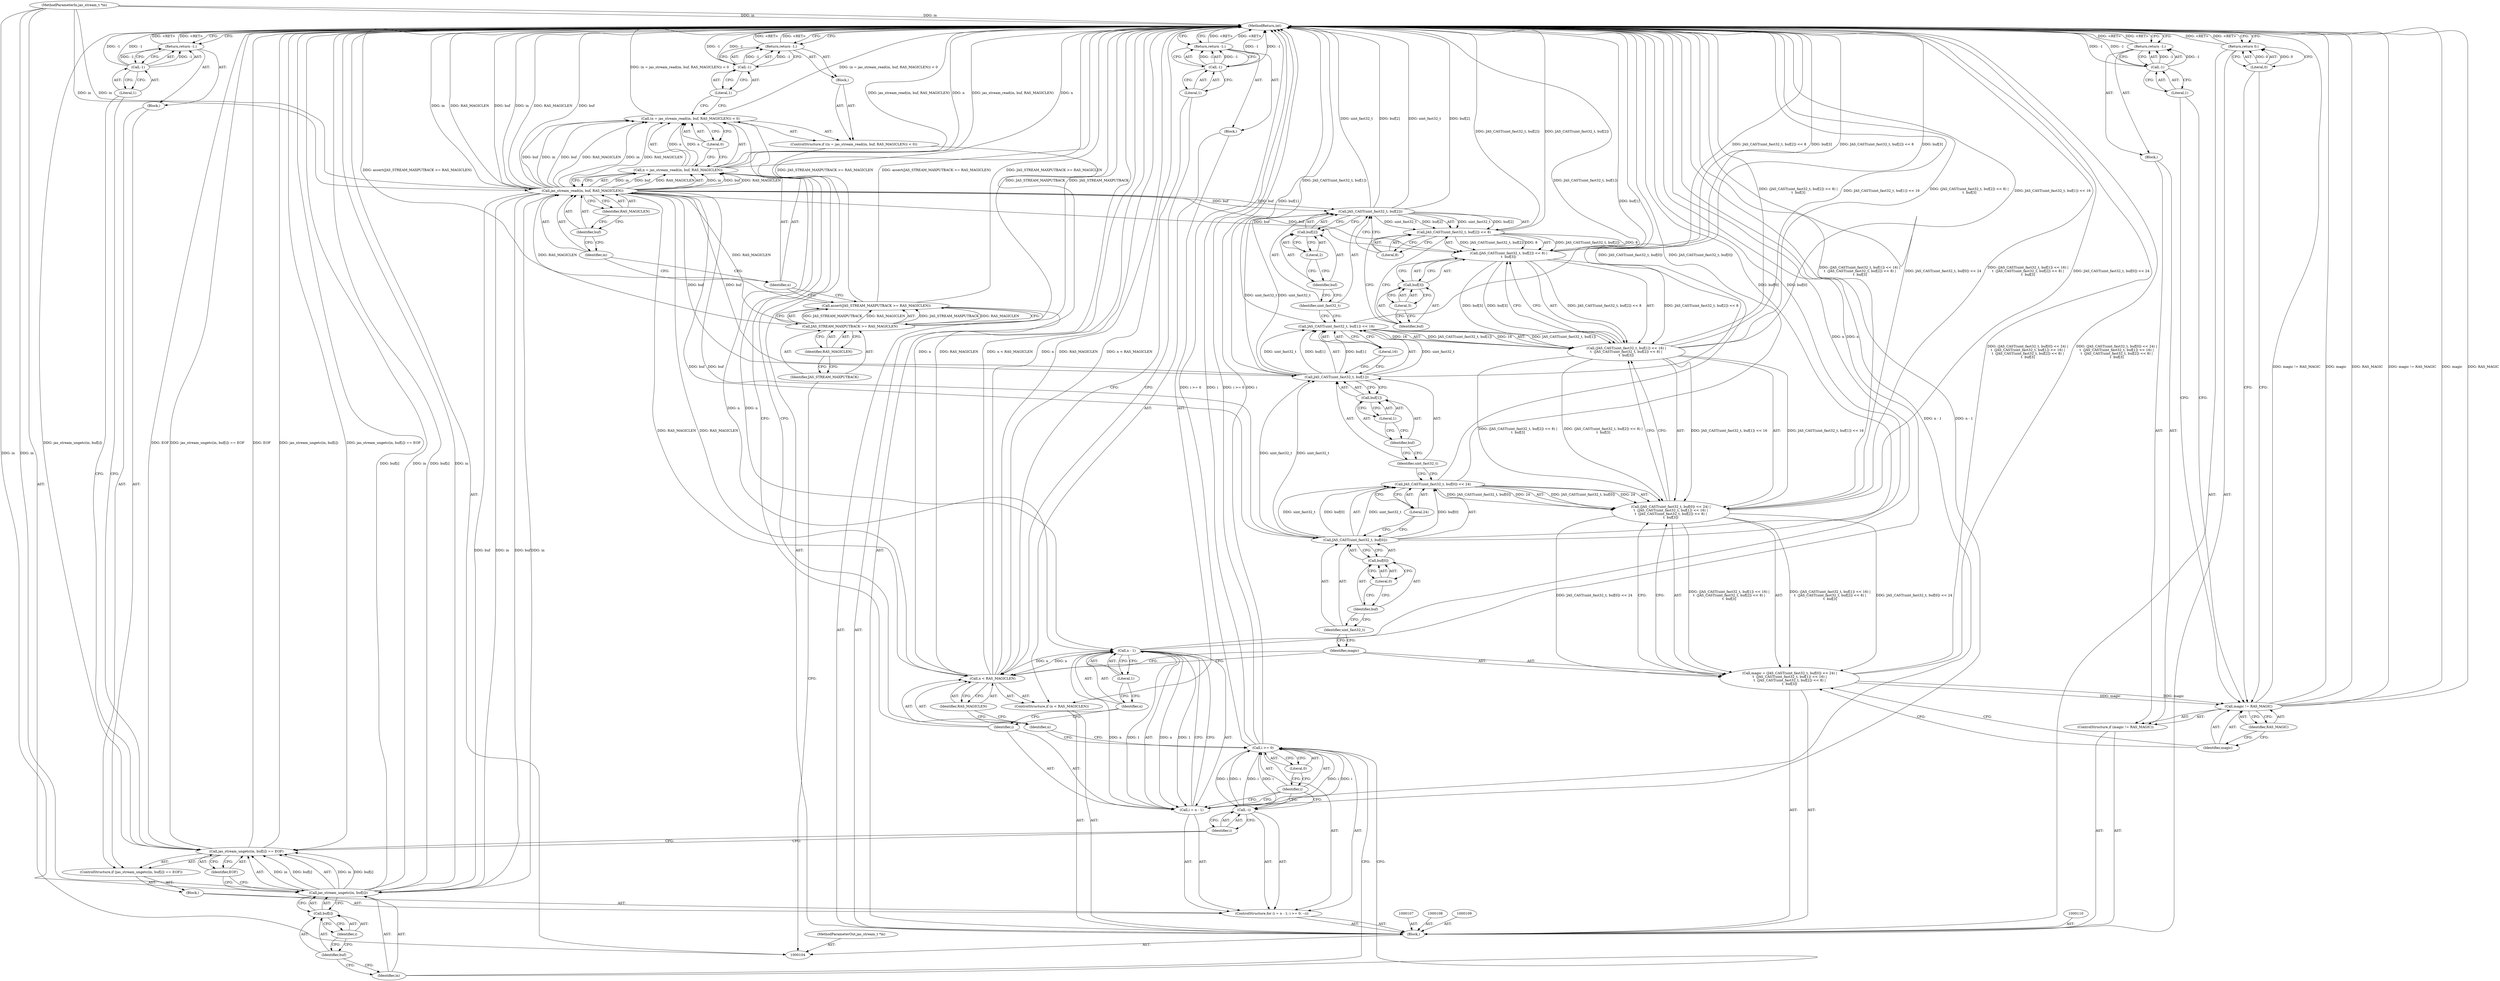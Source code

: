 digraph "1_jasper_d42b2388f7f8e0332c846675133acea151fc557a_47" {
"1000199" [label="(MethodReturn,int)"];
"1000105" [label="(MethodParameterIn,jas_stream_t *in)"];
"1000280" [label="(MethodParameterOut,jas_stream_t *in)"];
"1000115" [label="(ControlStructure,if ((n = jas_stream_read(in, buf, RAS_MAGICLEN)) < 0))"];
"1000119" [label="(Call,jas_stream_read(in, buf, RAS_MAGICLEN))"];
"1000120" [label="(Identifier,in)"];
"1000121" [label="(Identifier,buf)"];
"1000122" [label="(Identifier,RAS_MAGICLEN)"];
"1000116" [label="(Call,(n = jas_stream_read(in, buf, RAS_MAGICLEN)) < 0)"];
"1000123" [label="(Literal,0)"];
"1000124" [label="(Block,)"];
"1000117" [label="(Call,n = jas_stream_read(in, buf, RAS_MAGICLEN))"];
"1000118" [label="(Identifier,n)"];
"1000127" [label="(Literal,1)"];
"1000125" [label="(Return,return -1;)"];
"1000126" [label="(Call,-1)"];
"1000128" [label="(ControlStructure,for (i = n - 1; i >= 0; --i))"];
"1000131" [label="(Call,n - 1)"];
"1000132" [label="(Identifier,n)"];
"1000133" [label="(Literal,1)"];
"1000134" [label="(Call,i >= 0)"];
"1000135" [label="(Identifier,i)"];
"1000136" [label="(Literal,0)"];
"1000137" [label="(Call,--i)"];
"1000138" [label="(Identifier,i)"];
"1000139" [label="(Block,)"];
"1000129" [label="(Call,i = n - 1)"];
"1000130" [label="(Identifier,i)"];
"1000140" [label="(ControlStructure,if (jas_stream_ungetc(in, buf[i]) == EOF))"];
"1000143" [label="(Identifier,in)"];
"1000144" [label="(Call,buf[i])"];
"1000145" [label="(Identifier,buf)"];
"1000146" [label="(Identifier,i)"];
"1000147" [label="(Identifier,EOF)"];
"1000148" [label="(Block,)"];
"1000141" [label="(Call,jas_stream_ungetc(in, buf[i]) == EOF)"];
"1000142" [label="(Call,jas_stream_ungetc(in, buf[i]))"];
"1000106" [label="(Block,)"];
"1000150" [label="(Call,-1)"];
"1000151" [label="(Literal,1)"];
"1000149" [label="(Return,return -1;)"];
"1000152" [label="(ControlStructure,if (n < RAS_MAGICLEN))"];
"1000156" [label="(Block,)"];
"1000153" [label="(Call,n < RAS_MAGICLEN)"];
"1000154" [label="(Identifier,n)"];
"1000155" [label="(Identifier,RAS_MAGICLEN)"];
"1000159" [label="(Literal,1)"];
"1000157" [label="(Return,return -1;)"];
"1000158" [label="(Call,-1)"];
"1000160" [label="(Call,magic = (JAS_CAST(uint_fast32_t, buf[0]) << 24) |\n\t  (JAS_CAST(uint_fast32_t, buf[1]) << 16) |\n\t  (JAS_CAST(uint_fast32_t, buf[2]) << 8) |\n\t  buf[3])"];
"1000161" [label="(Identifier,magic)"];
"1000163" [label="(Call,JAS_CAST(uint_fast32_t, buf[0]) << 24)"];
"1000164" [label="(Call,JAS_CAST(uint_fast32_t, buf[0]))"];
"1000165" [label="(Identifier,uint_fast32_t)"];
"1000166" [label="(Call,buf[0])"];
"1000167" [label="(Identifier,buf)"];
"1000168" [label="(Literal,0)"];
"1000169" [label="(Literal,24)"];
"1000162" [label="(Call,(JAS_CAST(uint_fast32_t, buf[0]) << 24) |\n\t  (JAS_CAST(uint_fast32_t, buf[1]) << 16) |\n\t  (JAS_CAST(uint_fast32_t, buf[2]) << 8) |\n\t  buf[3])"];
"1000173" [label="(Identifier,uint_fast32_t)"];
"1000174" [label="(Call,buf[1])"];
"1000175" [label="(Identifier,buf)"];
"1000170" [label="(Call,(JAS_CAST(uint_fast32_t, buf[1]) << 16) |\n\t  (JAS_CAST(uint_fast32_t, buf[2]) << 8) |\n\t  buf[3])"];
"1000176" [label="(Literal,1)"];
"1000177" [label="(Literal,16)"];
"1000171" [label="(Call,JAS_CAST(uint_fast32_t, buf[1]) << 16)"];
"1000172" [label="(Call,JAS_CAST(uint_fast32_t, buf[1]))"];
"1000181" [label="(Identifier,uint_fast32_t)"];
"1000182" [label="(Call,buf[2])"];
"1000183" [label="(Identifier,buf)"];
"1000178" [label="(Call,(JAS_CAST(uint_fast32_t, buf[2]) << 8) |\n\t  buf[3])"];
"1000184" [label="(Literal,2)"];
"1000185" [label="(Literal,8)"];
"1000179" [label="(Call,JAS_CAST(uint_fast32_t, buf[2]) << 8)"];
"1000180" [label="(Call,JAS_CAST(uint_fast32_t, buf[2]))"];
"1000186" [label="(Call,buf[3])"];
"1000187" [label="(Identifier,buf)"];
"1000188" [label="(Literal,3)"];
"1000189" [label="(ControlStructure,if (magic != RAS_MAGIC))"];
"1000192" [label="(Identifier,RAS_MAGIC)"];
"1000193" [label="(Block,)"];
"1000190" [label="(Call,magic != RAS_MAGIC)"];
"1000191" [label="(Identifier,magic)"];
"1000196" [label="(Literal,1)"];
"1000194" [label="(Return,return -1;)"];
"1000195" [label="(Call,-1)"];
"1000197" [label="(Return,return 0;)"];
"1000198" [label="(Literal,0)"];
"1000111" [label="(Call,assert(JAS_STREAM_MAXPUTBACK >= RAS_MAGICLEN))"];
"1000114" [label="(Identifier,RAS_MAGICLEN)"];
"1000112" [label="(Call,JAS_STREAM_MAXPUTBACK >= RAS_MAGICLEN)"];
"1000113" [label="(Identifier,JAS_STREAM_MAXPUTBACK)"];
"1000199" -> "1000104"  [label="AST: "];
"1000199" -> "1000125"  [label="CFG: "];
"1000199" -> "1000149"  [label="CFG: "];
"1000199" -> "1000157"  [label="CFG: "];
"1000199" -> "1000194"  [label="CFG: "];
"1000199" -> "1000197"  [label="CFG: "];
"1000149" -> "1000199"  [label="DDG: <RET>"];
"1000197" -> "1000199"  [label="DDG: <RET>"];
"1000194" -> "1000199"  [label="DDG: <RET>"];
"1000125" -> "1000199"  [label="DDG: <RET>"];
"1000157" -> "1000199"  [label="DDG: <RET>"];
"1000190" -> "1000199"  [label="DDG: magic != RAS_MAGIC"];
"1000190" -> "1000199"  [label="DDG: magic"];
"1000190" -> "1000199"  [label="DDG: RAS_MAGIC"];
"1000178" -> "1000199"  [label="DDG: JAS_CAST(uint_fast32_t, buf[2]) << 8"];
"1000178" -> "1000199"  [label="DDG: buf[3]"];
"1000105" -> "1000199"  [label="DDG: in"];
"1000180" -> "1000199"  [label="DDG: uint_fast32_t"];
"1000180" -> "1000199"  [label="DDG: buf[2]"];
"1000153" -> "1000199"  [label="DDG: n < RAS_MAGICLEN"];
"1000153" -> "1000199"  [label="DDG: n"];
"1000153" -> "1000199"  [label="DDG: RAS_MAGICLEN"];
"1000117" -> "1000199"  [label="DDG: n"];
"1000117" -> "1000199"  [label="DDG: jas_stream_read(in, buf, RAS_MAGICLEN)"];
"1000111" -> "1000199"  [label="DDG: JAS_STREAM_MAXPUTBACK >= RAS_MAGICLEN"];
"1000111" -> "1000199"  [label="DDG: assert(JAS_STREAM_MAXPUTBACK >= RAS_MAGICLEN)"];
"1000129" -> "1000199"  [label="DDG: n - 1"];
"1000170" -> "1000199"  [label="DDG: (JAS_CAST(uint_fast32_t, buf[2]) << 8) |\n\t  buf[3]"];
"1000170" -> "1000199"  [label="DDG: JAS_CAST(uint_fast32_t, buf[1]) << 16"];
"1000163" -> "1000199"  [label="DDG: JAS_CAST(uint_fast32_t, buf[0])"];
"1000126" -> "1000199"  [label="DDG: -1"];
"1000171" -> "1000199"  [label="DDG: JAS_CAST(uint_fast32_t, buf[1])"];
"1000141" -> "1000199"  [label="DDG: jas_stream_ungetc(in, buf[i])"];
"1000141" -> "1000199"  [label="DDG: jas_stream_ungetc(in, buf[i]) == EOF"];
"1000141" -> "1000199"  [label="DDG: EOF"];
"1000131" -> "1000199"  [label="DDG: n"];
"1000164" -> "1000199"  [label="DDG: buf[0]"];
"1000195" -> "1000199"  [label="DDG: -1"];
"1000158" -> "1000199"  [label="DDG: -1"];
"1000142" -> "1000199"  [label="DDG: buf[i]"];
"1000142" -> "1000199"  [label="DDG: in"];
"1000134" -> "1000199"  [label="DDG: i >= 0"];
"1000134" -> "1000199"  [label="DDG: i"];
"1000119" -> "1000199"  [label="DDG: buf"];
"1000119" -> "1000199"  [label="DDG: in"];
"1000119" -> "1000199"  [label="DDG: RAS_MAGICLEN"];
"1000179" -> "1000199"  [label="DDG: JAS_CAST(uint_fast32_t, buf[2])"];
"1000112" -> "1000199"  [label="DDG: JAS_STREAM_MAXPUTBACK"];
"1000162" -> "1000199"  [label="DDG: (JAS_CAST(uint_fast32_t, buf[1]) << 16) |\n\t  (JAS_CAST(uint_fast32_t, buf[2]) << 8) |\n\t  buf[3]"];
"1000162" -> "1000199"  [label="DDG: JAS_CAST(uint_fast32_t, buf[0]) << 24"];
"1000150" -> "1000199"  [label="DDG: -1"];
"1000160" -> "1000199"  [label="DDG: (JAS_CAST(uint_fast32_t, buf[0]) << 24) |\n\t  (JAS_CAST(uint_fast32_t, buf[1]) << 16) |\n\t  (JAS_CAST(uint_fast32_t, buf[2]) << 8) |\n\t  buf[3]"];
"1000116" -> "1000199"  [label="DDG: (n = jas_stream_read(in, buf, RAS_MAGICLEN)) < 0"];
"1000172" -> "1000199"  [label="DDG: buf[1]"];
"1000105" -> "1000104"  [label="AST: "];
"1000105" -> "1000199"  [label="DDG: in"];
"1000105" -> "1000119"  [label="DDG: in"];
"1000105" -> "1000142"  [label="DDG: in"];
"1000280" -> "1000104"  [label="AST: "];
"1000115" -> "1000106"  [label="AST: "];
"1000116" -> "1000115"  [label="AST: "];
"1000124" -> "1000115"  [label="AST: "];
"1000119" -> "1000117"  [label="AST: "];
"1000119" -> "1000122"  [label="CFG: "];
"1000120" -> "1000119"  [label="AST: "];
"1000121" -> "1000119"  [label="AST: "];
"1000122" -> "1000119"  [label="AST: "];
"1000117" -> "1000119"  [label="CFG: "];
"1000119" -> "1000199"  [label="DDG: buf"];
"1000119" -> "1000199"  [label="DDG: in"];
"1000119" -> "1000199"  [label="DDG: RAS_MAGICLEN"];
"1000119" -> "1000116"  [label="DDG: in"];
"1000119" -> "1000116"  [label="DDG: buf"];
"1000119" -> "1000116"  [label="DDG: RAS_MAGICLEN"];
"1000119" -> "1000117"  [label="DDG: in"];
"1000119" -> "1000117"  [label="DDG: buf"];
"1000119" -> "1000117"  [label="DDG: RAS_MAGICLEN"];
"1000105" -> "1000119"  [label="DDG: in"];
"1000112" -> "1000119"  [label="DDG: RAS_MAGICLEN"];
"1000119" -> "1000142"  [label="DDG: in"];
"1000119" -> "1000142"  [label="DDG: buf"];
"1000119" -> "1000153"  [label="DDG: RAS_MAGICLEN"];
"1000119" -> "1000164"  [label="DDG: buf"];
"1000119" -> "1000172"  [label="DDG: buf"];
"1000119" -> "1000180"  [label="DDG: buf"];
"1000119" -> "1000178"  [label="DDG: buf"];
"1000120" -> "1000119"  [label="AST: "];
"1000120" -> "1000118"  [label="CFG: "];
"1000121" -> "1000120"  [label="CFG: "];
"1000121" -> "1000119"  [label="AST: "];
"1000121" -> "1000120"  [label="CFG: "];
"1000122" -> "1000121"  [label="CFG: "];
"1000122" -> "1000119"  [label="AST: "];
"1000122" -> "1000121"  [label="CFG: "];
"1000119" -> "1000122"  [label="CFG: "];
"1000116" -> "1000115"  [label="AST: "];
"1000116" -> "1000123"  [label="CFG: "];
"1000117" -> "1000116"  [label="AST: "];
"1000123" -> "1000116"  [label="AST: "];
"1000127" -> "1000116"  [label="CFG: "];
"1000130" -> "1000116"  [label="CFG: "];
"1000116" -> "1000199"  [label="DDG: (n = jas_stream_read(in, buf, RAS_MAGICLEN)) < 0"];
"1000117" -> "1000116"  [label="DDG: n"];
"1000119" -> "1000116"  [label="DDG: in"];
"1000119" -> "1000116"  [label="DDG: buf"];
"1000119" -> "1000116"  [label="DDG: RAS_MAGICLEN"];
"1000123" -> "1000116"  [label="AST: "];
"1000123" -> "1000117"  [label="CFG: "];
"1000116" -> "1000123"  [label="CFG: "];
"1000124" -> "1000115"  [label="AST: "];
"1000125" -> "1000124"  [label="AST: "];
"1000117" -> "1000116"  [label="AST: "];
"1000117" -> "1000119"  [label="CFG: "];
"1000118" -> "1000117"  [label="AST: "];
"1000119" -> "1000117"  [label="AST: "];
"1000123" -> "1000117"  [label="CFG: "];
"1000117" -> "1000199"  [label="DDG: n"];
"1000117" -> "1000199"  [label="DDG: jas_stream_read(in, buf, RAS_MAGICLEN)"];
"1000117" -> "1000116"  [label="DDG: n"];
"1000119" -> "1000117"  [label="DDG: in"];
"1000119" -> "1000117"  [label="DDG: buf"];
"1000119" -> "1000117"  [label="DDG: RAS_MAGICLEN"];
"1000117" -> "1000131"  [label="DDG: n"];
"1000118" -> "1000117"  [label="AST: "];
"1000118" -> "1000111"  [label="CFG: "];
"1000120" -> "1000118"  [label="CFG: "];
"1000127" -> "1000126"  [label="AST: "];
"1000127" -> "1000116"  [label="CFG: "];
"1000126" -> "1000127"  [label="CFG: "];
"1000125" -> "1000124"  [label="AST: "];
"1000125" -> "1000126"  [label="CFG: "];
"1000126" -> "1000125"  [label="AST: "];
"1000199" -> "1000125"  [label="CFG: "];
"1000125" -> "1000199"  [label="DDG: <RET>"];
"1000126" -> "1000125"  [label="DDG: -1"];
"1000126" -> "1000125"  [label="AST: "];
"1000126" -> "1000127"  [label="CFG: "];
"1000127" -> "1000126"  [label="AST: "];
"1000125" -> "1000126"  [label="CFG: "];
"1000126" -> "1000199"  [label="DDG: -1"];
"1000126" -> "1000125"  [label="DDG: -1"];
"1000128" -> "1000106"  [label="AST: "];
"1000129" -> "1000128"  [label="AST: "];
"1000134" -> "1000128"  [label="AST: "];
"1000137" -> "1000128"  [label="AST: "];
"1000139" -> "1000128"  [label="AST: "];
"1000131" -> "1000129"  [label="AST: "];
"1000131" -> "1000133"  [label="CFG: "];
"1000132" -> "1000131"  [label="AST: "];
"1000133" -> "1000131"  [label="AST: "];
"1000129" -> "1000131"  [label="CFG: "];
"1000131" -> "1000199"  [label="DDG: n"];
"1000131" -> "1000129"  [label="DDG: n"];
"1000131" -> "1000129"  [label="DDG: 1"];
"1000117" -> "1000131"  [label="DDG: n"];
"1000131" -> "1000153"  [label="DDG: n"];
"1000132" -> "1000131"  [label="AST: "];
"1000132" -> "1000130"  [label="CFG: "];
"1000133" -> "1000132"  [label="CFG: "];
"1000133" -> "1000131"  [label="AST: "];
"1000133" -> "1000132"  [label="CFG: "];
"1000131" -> "1000133"  [label="CFG: "];
"1000134" -> "1000128"  [label="AST: "];
"1000134" -> "1000136"  [label="CFG: "];
"1000135" -> "1000134"  [label="AST: "];
"1000136" -> "1000134"  [label="AST: "];
"1000143" -> "1000134"  [label="CFG: "];
"1000154" -> "1000134"  [label="CFG: "];
"1000134" -> "1000199"  [label="DDG: i >= 0"];
"1000134" -> "1000199"  [label="DDG: i"];
"1000129" -> "1000134"  [label="DDG: i"];
"1000137" -> "1000134"  [label="DDG: i"];
"1000134" -> "1000137"  [label="DDG: i"];
"1000135" -> "1000134"  [label="AST: "];
"1000135" -> "1000129"  [label="CFG: "];
"1000135" -> "1000137"  [label="CFG: "];
"1000136" -> "1000135"  [label="CFG: "];
"1000136" -> "1000134"  [label="AST: "];
"1000136" -> "1000135"  [label="CFG: "];
"1000134" -> "1000136"  [label="CFG: "];
"1000137" -> "1000128"  [label="AST: "];
"1000137" -> "1000138"  [label="CFG: "];
"1000138" -> "1000137"  [label="AST: "];
"1000135" -> "1000137"  [label="CFG: "];
"1000137" -> "1000134"  [label="DDG: i"];
"1000134" -> "1000137"  [label="DDG: i"];
"1000138" -> "1000137"  [label="AST: "];
"1000138" -> "1000141"  [label="CFG: "];
"1000137" -> "1000138"  [label="CFG: "];
"1000139" -> "1000128"  [label="AST: "];
"1000140" -> "1000139"  [label="AST: "];
"1000129" -> "1000128"  [label="AST: "];
"1000129" -> "1000131"  [label="CFG: "];
"1000130" -> "1000129"  [label="AST: "];
"1000131" -> "1000129"  [label="AST: "];
"1000135" -> "1000129"  [label="CFG: "];
"1000129" -> "1000199"  [label="DDG: n - 1"];
"1000131" -> "1000129"  [label="DDG: n"];
"1000131" -> "1000129"  [label="DDG: 1"];
"1000129" -> "1000134"  [label="DDG: i"];
"1000130" -> "1000129"  [label="AST: "];
"1000130" -> "1000116"  [label="CFG: "];
"1000132" -> "1000130"  [label="CFG: "];
"1000140" -> "1000139"  [label="AST: "];
"1000141" -> "1000140"  [label="AST: "];
"1000148" -> "1000140"  [label="AST: "];
"1000143" -> "1000142"  [label="AST: "];
"1000143" -> "1000134"  [label="CFG: "];
"1000145" -> "1000143"  [label="CFG: "];
"1000144" -> "1000142"  [label="AST: "];
"1000144" -> "1000146"  [label="CFG: "];
"1000145" -> "1000144"  [label="AST: "];
"1000146" -> "1000144"  [label="AST: "];
"1000142" -> "1000144"  [label="CFG: "];
"1000145" -> "1000144"  [label="AST: "];
"1000145" -> "1000143"  [label="CFG: "];
"1000146" -> "1000145"  [label="CFG: "];
"1000146" -> "1000144"  [label="AST: "];
"1000146" -> "1000145"  [label="CFG: "];
"1000144" -> "1000146"  [label="CFG: "];
"1000147" -> "1000141"  [label="AST: "];
"1000147" -> "1000142"  [label="CFG: "];
"1000141" -> "1000147"  [label="CFG: "];
"1000148" -> "1000140"  [label="AST: "];
"1000149" -> "1000148"  [label="AST: "];
"1000141" -> "1000140"  [label="AST: "];
"1000141" -> "1000147"  [label="CFG: "];
"1000142" -> "1000141"  [label="AST: "];
"1000147" -> "1000141"  [label="AST: "];
"1000151" -> "1000141"  [label="CFG: "];
"1000138" -> "1000141"  [label="CFG: "];
"1000141" -> "1000199"  [label="DDG: jas_stream_ungetc(in, buf[i])"];
"1000141" -> "1000199"  [label="DDG: jas_stream_ungetc(in, buf[i]) == EOF"];
"1000141" -> "1000199"  [label="DDG: EOF"];
"1000142" -> "1000141"  [label="DDG: in"];
"1000142" -> "1000141"  [label="DDG: buf[i]"];
"1000142" -> "1000141"  [label="AST: "];
"1000142" -> "1000144"  [label="CFG: "];
"1000143" -> "1000142"  [label="AST: "];
"1000144" -> "1000142"  [label="AST: "];
"1000147" -> "1000142"  [label="CFG: "];
"1000142" -> "1000199"  [label="DDG: buf[i]"];
"1000142" -> "1000199"  [label="DDG: in"];
"1000142" -> "1000141"  [label="DDG: in"];
"1000142" -> "1000141"  [label="DDG: buf[i]"];
"1000119" -> "1000142"  [label="DDG: in"];
"1000119" -> "1000142"  [label="DDG: buf"];
"1000105" -> "1000142"  [label="DDG: in"];
"1000106" -> "1000104"  [label="AST: "];
"1000107" -> "1000106"  [label="AST: "];
"1000108" -> "1000106"  [label="AST: "];
"1000109" -> "1000106"  [label="AST: "];
"1000110" -> "1000106"  [label="AST: "];
"1000111" -> "1000106"  [label="AST: "];
"1000115" -> "1000106"  [label="AST: "];
"1000128" -> "1000106"  [label="AST: "];
"1000152" -> "1000106"  [label="AST: "];
"1000160" -> "1000106"  [label="AST: "];
"1000189" -> "1000106"  [label="AST: "];
"1000197" -> "1000106"  [label="AST: "];
"1000150" -> "1000149"  [label="AST: "];
"1000150" -> "1000151"  [label="CFG: "];
"1000151" -> "1000150"  [label="AST: "];
"1000149" -> "1000150"  [label="CFG: "];
"1000150" -> "1000199"  [label="DDG: -1"];
"1000150" -> "1000149"  [label="DDG: -1"];
"1000151" -> "1000150"  [label="AST: "];
"1000151" -> "1000141"  [label="CFG: "];
"1000150" -> "1000151"  [label="CFG: "];
"1000149" -> "1000148"  [label="AST: "];
"1000149" -> "1000150"  [label="CFG: "];
"1000150" -> "1000149"  [label="AST: "];
"1000199" -> "1000149"  [label="CFG: "];
"1000149" -> "1000199"  [label="DDG: <RET>"];
"1000150" -> "1000149"  [label="DDG: -1"];
"1000152" -> "1000106"  [label="AST: "];
"1000153" -> "1000152"  [label="AST: "];
"1000156" -> "1000152"  [label="AST: "];
"1000156" -> "1000152"  [label="AST: "];
"1000157" -> "1000156"  [label="AST: "];
"1000153" -> "1000152"  [label="AST: "];
"1000153" -> "1000155"  [label="CFG: "];
"1000154" -> "1000153"  [label="AST: "];
"1000155" -> "1000153"  [label="AST: "];
"1000159" -> "1000153"  [label="CFG: "];
"1000161" -> "1000153"  [label="CFG: "];
"1000153" -> "1000199"  [label="DDG: n < RAS_MAGICLEN"];
"1000153" -> "1000199"  [label="DDG: n"];
"1000153" -> "1000199"  [label="DDG: RAS_MAGICLEN"];
"1000131" -> "1000153"  [label="DDG: n"];
"1000119" -> "1000153"  [label="DDG: RAS_MAGICLEN"];
"1000154" -> "1000153"  [label="AST: "];
"1000154" -> "1000134"  [label="CFG: "];
"1000155" -> "1000154"  [label="CFG: "];
"1000155" -> "1000153"  [label="AST: "];
"1000155" -> "1000154"  [label="CFG: "];
"1000153" -> "1000155"  [label="CFG: "];
"1000159" -> "1000158"  [label="AST: "];
"1000159" -> "1000153"  [label="CFG: "];
"1000158" -> "1000159"  [label="CFG: "];
"1000157" -> "1000156"  [label="AST: "];
"1000157" -> "1000158"  [label="CFG: "];
"1000158" -> "1000157"  [label="AST: "];
"1000199" -> "1000157"  [label="CFG: "];
"1000157" -> "1000199"  [label="DDG: <RET>"];
"1000158" -> "1000157"  [label="DDG: -1"];
"1000158" -> "1000157"  [label="AST: "];
"1000158" -> "1000159"  [label="CFG: "];
"1000159" -> "1000158"  [label="AST: "];
"1000157" -> "1000158"  [label="CFG: "];
"1000158" -> "1000199"  [label="DDG: -1"];
"1000158" -> "1000157"  [label="DDG: -1"];
"1000160" -> "1000106"  [label="AST: "];
"1000160" -> "1000162"  [label="CFG: "];
"1000161" -> "1000160"  [label="AST: "];
"1000162" -> "1000160"  [label="AST: "];
"1000191" -> "1000160"  [label="CFG: "];
"1000160" -> "1000199"  [label="DDG: (JAS_CAST(uint_fast32_t, buf[0]) << 24) |\n\t  (JAS_CAST(uint_fast32_t, buf[1]) << 16) |\n\t  (JAS_CAST(uint_fast32_t, buf[2]) << 8) |\n\t  buf[3]"];
"1000162" -> "1000160"  [label="DDG: JAS_CAST(uint_fast32_t, buf[0]) << 24"];
"1000162" -> "1000160"  [label="DDG: (JAS_CAST(uint_fast32_t, buf[1]) << 16) |\n\t  (JAS_CAST(uint_fast32_t, buf[2]) << 8) |\n\t  buf[3]"];
"1000160" -> "1000190"  [label="DDG: magic"];
"1000161" -> "1000160"  [label="AST: "];
"1000161" -> "1000153"  [label="CFG: "];
"1000165" -> "1000161"  [label="CFG: "];
"1000163" -> "1000162"  [label="AST: "];
"1000163" -> "1000169"  [label="CFG: "];
"1000164" -> "1000163"  [label="AST: "];
"1000169" -> "1000163"  [label="AST: "];
"1000173" -> "1000163"  [label="CFG: "];
"1000163" -> "1000199"  [label="DDG: JAS_CAST(uint_fast32_t, buf[0])"];
"1000163" -> "1000162"  [label="DDG: JAS_CAST(uint_fast32_t, buf[0])"];
"1000163" -> "1000162"  [label="DDG: 24"];
"1000164" -> "1000163"  [label="DDG: uint_fast32_t"];
"1000164" -> "1000163"  [label="DDG: buf[0]"];
"1000164" -> "1000163"  [label="AST: "];
"1000164" -> "1000166"  [label="CFG: "];
"1000165" -> "1000164"  [label="AST: "];
"1000166" -> "1000164"  [label="AST: "];
"1000169" -> "1000164"  [label="CFG: "];
"1000164" -> "1000199"  [label="DDG: buf[0]"];
"1000164" -> "1000163"  [label="DDG: uint_fast32_t"];
"1000164" -> "1000163"  [label="DDG: buf[0]"];
"1000119" -> "1000164"  [label="DDG: buf"];
"1000164" -> "1000172"  [label="DDG: uint_fast32_t"];
"1000165" -> "1000164"  [label="AST: "];
"1000165" -> "1000161"  [label="CFG: "];
"1000167" -> "1000165"  [label="CFG: "];
"1000166" -> "1000164"  [label="AST: "];
"1000166" -> "1000168"  [label="CFG: "];
"1000167" -> "1000166"  [label="AST: "];
"1000168" -> "1000166"  [label="AST: "];
"1000164" -> "1000166"  [label="CFG: "];
"1000167" -> "1000166"  [label="AST: "];
"1000167" -> "1000165"  [label="CFG: "];
"1000168" -> "1000167"  [label="CFG: "];
"1000168" -> "1000166"  [label="AST: "];
"1000168" -> "1000167"  [label="CFG: "];
"1000166" -> "1000168"  [label="CFG: "];
"1000169" -> "1000163"  [label="AST: "];
"1000169" -> "1000164"  [label="CFG: "];
"1000163" -> "1000169"  [label="CFG: "];
"1000162" -> "1000160"  [label="AST: "];
"1000162" -> "1000170"  [label="CFG: "];
"1000163" -> "1000162"  [label="AST: "];
"1000170" -> "1000162"  [label="AST: "];
"1000160" -> "1000162"  [label="CFG: "];
"1000162" -> "1000199"  [label="DDG: (JAS_CAST(uint_fast32_t, buf[1]) << 16) |\n\t  (JAS_CAST(uint_fast32_t, buf[2]) << 8) |\n\t  buf[3]"];
"1000162" -> "1000199"  [label="DDG: JAS_CAST(uint_fast32_t, buf[0]) << 24"];
"1000162" -> "1000160"  [label="DDG: JAS_CAST(uint_fast32_t, buf[0]) << 24"];
"1000162" -> "1000160"  [label="DDG: (JAS_CAST(uint_fast32_t, buf[1]) << 16) |\n\t  (JAS_CAST(uint_fast32_t, buf[2]) << 8) |\n\t  buf[3]"];
"1000163" -> "1000162"  [label="DDG: JAS_CAST(uint_fast32_t, buf[0])"];
"1000163" -> "1000162"  [label="DDG: 24"];
"1000170" -> "1000162"  [label="DDG: JAS_CAST(uint_fast32_t, buf[1]) << 16"];
"1000170" -> "1000162"  [label="DDG: (JAS_CAST(uint_fast32_t, buf[2]) << 8) |\n\t  buf[3]"];
"1000173" -> "1000172"  [label="AST: "];
"1000173" -> "1000163"  [label="CFG: "];
"1000175" -> "1000173"  [label="CFG: "];
"1000174" -> "1000172"  [label="AST: "];
"1000174" -> "1000176"  [label="CFG: "];
"1000175" -> "1000174"  [label="AST: "];
"1000176" -> "1000174"  [label="AST: "];
"1000172" -> "1000174"  [label="CFG: "];
"1000175" -> "1000174"  [label="AST: "];
"1000175" -> "1000173"  [label="CFG: "];
"1000176" -> "1000175"  [label="CFG: "];
"1000170" -> "1000162"  [label="AST: "];
"1000170" -> "1000178"  [label="CFG: "];
"1000171" -> "1000170"  [label="AST: "];
"1000178" -> "1000170"  [label="AST: "];
"1000162" -> "1000170"  [label="CFG: "];
"1000170" -> "1000199"  [label="DDG: (JAS_CAST(uint_fast32_t, buf[2]) << 8) |\n\t  buf[3]"];
"1000170" -> "1000199"  [label="DDG: JAS_CAST(uint_fast32_t, buf[1]) << 16"];
"1000170" -> "1000162"  [label="DDG: JAS_CAST(uint_fast32_t, buf[1]) << 16"];
"1000170" -> "1000162"  [label="DDG: (JAS_CAST(uint_fast32_t, buf[2]) << 8) |\n\t  buf[3]"];
"1000171" -> "1000170"  [label="DDG: JAS_CAST(uint_fast32_t, buf[1])"];
"1000171" -> "1000170"  [label="DDG: 16"];
"1000178" -> "1000170"  [label="DDG: JAS_CAST(uint_fast32_t, buf[2]) << 8"];
"1000178" -> "1000170"  [label="DDG: buf[3]"];
"1000176" -> "1000174"  [label="AST: "];
"1000176" -> "1000175"  [label="CFG: "];
"1000174" -> "1000176"  [label="CFG: "];
"1000177" -> "1000171"  [label="AST: "];
"1000177" -> "1000172"  [label="CFG: "];
"1000171" -> "1000177"  [label="CFG: "];
"1000171" -> "1000170"  [label="AST: "];
"1000171" -> "1000177"  [label="CFG: "];
"1000172" -> "1000171"  [label="AST: "];
"1000177" -> "1000171"  [label="AST: "];
"1000181" -> "1000171"  [label="CFG: "];
"1000171" -> "1000199"  [label="DDG: JAS_CAST(uint_fast32_t, buf[1])"];
"1000171" -> "1000170"  [label="DDG: JAS_CAST(uint_fast32_t, buf[1])"];
"1000171" -> "1000170"  [label="DDG: 16"];
"1000172" -> "1000171"  [label="DDG: uint_fast32_t"];
"1000172" -> "1000171"  [label="DDG: buf[1]"];
"1000172" -> "1000171"  [label="AST: "];
"1000172" -> "1000174"  [label="CFG: "];
"1000173" -> "1000172"  [label="AST: "];
"1000174" -> "1000172"  [label="AST: "];
"1000177" -> "1000172"  [label="CFG: "];
"1000172" -> "1000199"  [label="DDG: buf[1]"];
"1000172" -> "1000171"  [label="DDG: uint_fast32_t"];
"1000172" -> "1000171"  [label="DDG: buf[1]"];
"1000164" -> "1000172"  [label="DDG: uint_fast32_t"];
"1000119" -> "1000172"  [label="DDG: buf"];
"1000172" -> "1000180"  [label="DDG: uint_fast32_t"];
"1000181" -> "1000180"  [label="AST: "];
"1000181" -> "1000171"  [label="CFG: "];
"1000183" -> "1000181"  [label="CFG: "];
"1000182" -> "1000180"  [label="AST: "];
"1000182" -> "1000184"  [label="CFG: "];
"1000183" -> "1000182"  [label="AST: "];
"1000184" -> "1000182"  [label="AST: "];
"1000180" -> "1000182"  [label="CFG: "];
"1000183" -> "1000182"  [label="AST: "];
"1000183" -> "1000181"  [label="CFG: "];
"1000184" -> "1000183"  [label="CFG: "];
"1000178" -> "1000170"  [label="AST: "];
"1000178" -> "1000186"  [label="CFG: "];
"1000179" -> "1000178"  [label="AST: "];
"1000186" -> "1000178"  [label="AST: "];
"1000170" -> "1000178"  [label="CFG: "];
"1000178" -> "1000199"  [label="DDG: JAS_CAST(uint_fast32_t, buf[2]) << 8"];
"1000178" -> "1000199"  [label="DDG: buf[3]"];
"1000178" -> "1000170"  [label="DDG: JAS_CAST(uint_fast32_t, buf[2]) << 8"];
"1000178" -> "1000170"  [label="DDG: buf[3]"];
"1000179" -> "1000178"  [label="DDG: JAS_CAST(uint_fast32_t, buf[2])"];
"1000179" -> "1000178"  [label="DDG: 8"];
"1000119" -> "1000178"  [label="DDG: buf"];
"1000184" -> "1000182"  [label="AST: "];
"1000184" -> "1000183"  [label="CFG: "];
"1000182" -> "1000184"  [label="CFG: "];
"1000185" -> "1000179"  [label="AST: "];
"1000185" -> "1000180"  [label="CFG: "];
"1000179" -> "1000185"  [label="CFG: "];
"1000179" -> "1000178"  [label="AST: "];
"1000179" -> "1000185"  [label="CFG: "];
"1000180" -> "1000179"  [label="AST: "];
"1000185" -> "1000179"  [label="AST: "];
"1000187" -> "1000179"  [label="CFG: "];
"1000179" -> "1000199"  [label="DDG: JAS_CAST(uint_fast32_t, buf[2])"];
"1000179" -> "1000178"  [label="DDG: JAS_CAST(uint_fast32_t, buf[2])"];
"1000179" -> "1000178"  [label="DDG: 8"];
"1000180" -> "1000179"  [label="DDG: uint_fast32_t"];
"1000180" -> "1000179"  [label="DDG: buf[2]"];
"1000180" -> "1000179"  [label="AST: "];
"1000180" -> "1000182"  [label="CFG: "];
"1000181" -> "1000180"  [label="AST: "];
"1000182" -> "1000180"  [label="AST: "];
"1000185" -> "1000180"  [label="CFG: "];
"1000180" -> "1000199"  [label="DDG: uint_fast32_t"];
"1000180" -> "1000199"  [label="DDG: buf[2]"];
"1000180" -> "1000179"  [label="DDG: uint_fast32_t"];
"1000180" -> "1000179"  [label="DDG: buf[2]"];
"1000172" -> "1000180"  [label="DDG: uint_fast32_t"];
"1000119" -> "1000180"  [label="DDG: buf"];
"1000186" -> "1000178"  [label="AST: "];
"1000186" -> "1000188"  [label="CFG: "];
"1000187" -> "1000186"  [label="AST: "];
"1000188" -> "1000186"  [label="AST: "];
"1000178" -> "1000186"  [label="CFG: "];
"1000187" -> "1000186"  [label="AST: "];
"1000187" -> "1000179"  [label="CFG: "];
"1000188" -> "1000187"  [label="CFG: "];
"1000188" -> "1000186"  [label="AST: "];
"1000188" -> "1000187"  [label="CFG: "];
"1000186" -> "1000188"  [label="CFG: "];
"1000189" -> "1000106"  [label="AST: "];
"1000190" -> "1000189"  [label="AST: "];
"1000193" -> "1000189"  [label="AST: "];
"1000192" -> "1000190"  [label="AST: "];
"1000192" -> "1000191"  [label="CFG: "];
"1000190" -> "1000192"  [label="CFG: "];
"1000193" -> "1000189"  [label="AST: "];
"1000194" -> "1000193"  [label="AST: "];
"1000190" -> "1000189"  [label="AST: "];
"1000190" -> "1000192"  [label="CFG: "];
"1000191" -> "1000190"  [label="AST: "];
"1000192" -> "1000190"  [label="AST: "];
"1000196" -> "1000190"  [label="CFG: "];
"1000198" -> "1000190"  [label="CFG: "];
"1000190" -> "1000199"  [label="DDG: magic != RAS_MAGIC"];
"1000190" -> "1000199"  [label="DDG: magic"];
"1000190" -> "1000199"  [label="DDG: RAS_MAGIC"];
"1000160" -> "1000190"  [label="DDG: magic"];
"1000191" -> "1000190"  [label="AST: "];
"1000191" -> "1000160"  [label="CFG: "];
"1000192" -> "1000191"  [label="CFG: "];
"1000196" -> "1000195"  [label="AST: "];
"1000196" -> "1000190"  [label="CFG: "];
"1000195" -> "1000196"  [label="CFG: "];
"1000194" -> "1000193"  [label="AST: "];
"1000194" -> "1000195"  [label="CFG: "];
"1000195" -> "1000194"  [label="AST: "];
"1000199" -> "1000194"  [label="CFG: "];
"1000194" -> "1000199"  [label="DDG: <RET>"];
"1000195" -> "1000194"  [label="DDG: -1"];
"1000195" -> "1000194"  [label="AST: "];
"1000195" -> "1000196"  [label="CFG: "];
"1000196" -> "1000195"  [label="AST: "];
"1000194" -> "1000195"  [label="CFG: "];
"1000195" -> "1000199"  [label="DDG: -1"];
"1000195" -> "1000194"  [label="DDG: -1"];
"1000197" -> "1000106"  [label="AST: "];
"1000197" -> "1000198"  [label="CFG: "];
"1000198" -> "1000197"  [label="AST: "];
"1000199" -> "1000197"  [label="CFG: "];
"1000197" -> "1000199"  [label="DDG: <RET>"];
"1000198" -> "1000197"  [label="DDG: 0"];
"1000198" -> "1000197"  [label="AST: "];
"1000198" -> "1000190"  [label="CFG: "];
"1000197" -> "1000198"  [label="CFG: "];
"1000198" -> "1000197"  [label="DDG: 0"];
"1000111" -> "1000106"  [label="AST: "];
"1000111" -> "1000112"  [label="CFG: "];
"1000112" -> "1000111"  [label="AST: "];
"1000118" -> "1000111"  [label="CFG: "];
"1000111" -> "1000199"  [label="DDG: JAS_STREAM_MAXPUTBACK >= RAS_MAGICLEN"];
"1000111" -> "1000199"  [label="DDG: assert(JAS_STREAM_MAXPUTBACK >= RAS_MAGICLEN)"];
"1000112" -> "1000111"  [label="DDG: JAS_STREAM_MAXPUTBACK"];
"1000112" -> "1000111"  [label="DDG: RAS_MAGICLEN"];
"1000114" -> "1000112"  [label="AST: "];
"1000114" -> "1000113"  [label="CFG: "];
"1000112" -> "1000114"  [label="CFG: "];
"1000112" -> "1000111"  [label="AST: "];
"1000112" -> "1000114"  [label="CFG: "];
"1000113" -> "1000112"  [label="AST: "];
"1000114" -> "1000112"  [label="AST: "];
"1000111" -> "1000112"  [label="CFG: "];
"1000112" -> "1000199"  [label="DDG: JAS_STREAM_MAXPUTBACK"];
"1000112" -> "1000111"  [label="DDG: JAS_STREAM_MAXPUTBACK"];
"1000112" -> "1000111"  [label="DDG: RAS_MAGICLEN"];
"1000112" -> "1000119"  [label="DDG: RAS_MAGICLEN"];
"1000113" -> "1000112"  [label="AST: "];
"1000113" -> "1000104"  [label="CFG: "];
"1000114" -> "1000113"  [label="CFG: "];
}
